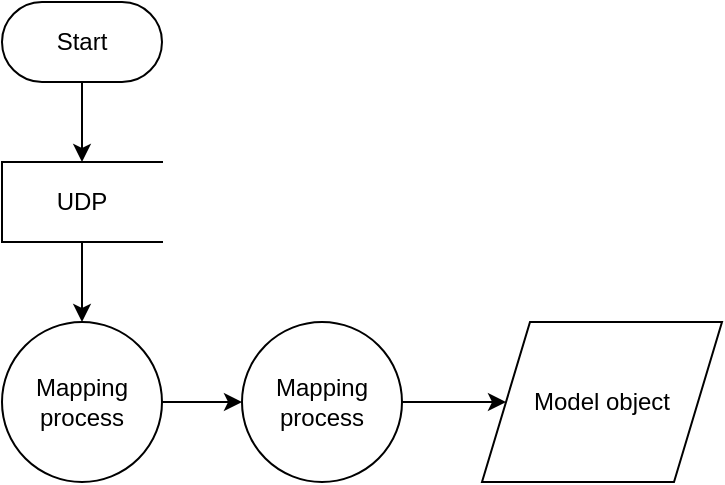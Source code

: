 <mxfile version="24.4.15" type="github">
  <diagram name="Page-1" id="2yp8IYSSfUjoqlpuzB5U">
    <mxGraphModel dx="1379" dy="769" grid="1" gridSize="10" guides="1" tooltips="1" connect="1" arrows="1" fold="1" page="1" pageScale="1" pageWidth="1100" pageHeight="850" math="0" shadow="0">
      <root>
        <mxCell id="0" />
        <mxCell id="1" parent="0" />
        <mxCell id="02HVVMSfSJ5NhsnOze_v-11" style="edgeStyle=orthogonalEdgeStyle;rounded=0;orthogonalLoop=1;jettySize=auto;html=1;" edge="1" parent="1" source="02HVVMSfSJ5NhsnOze_v-1" target="02HVVMSfSJ5NhsnOze_v-10">
          <mxGeometry relative="1" as="geometry" />
        </mxCell>
        <mxCell id="02HVVMSfSJ5NhsnOze_v-1" value="Start" style="html=1;dashed=0;whiteSpace=wrap;shape=mxgraph.dfd.start" vertex="1" parent="1">
          <mxGeometry x="80" y="160" width="80" height="40" as="geometry" />
        </mxCell>
        <mxCell id="02HVVMSfSJ5NhsnOze_v-7" style="edgeStyle=orthogonalEdgeStyle;rounded=0;orthogonalLoop=1;jettySize=auto;html=1;entryX=0;entryY=0.5;entryDx=0;entryDy=0;" edge="1" parent="1" source="02HVVMSfSJ5NhsnOze_v-3" target="02HVVMSfSJ5NhsnOze_v-15">
          <mxGeometry relative="1" as="geometry">
            <mxPoint x="240" y="357.5" as="targetPoint" />
          </mxGeometry>
        </mxCell>
        <mxCell id="02HVVMSfSJ5NhsnOze_v-3" value="Mapping process" style="shape=ellipse;html=1;dashed=0;whiteSpace=wrap;perimeter=ellipsePerimeter;" vertex="1" parent="1">
          <mxGeometry x="80" y="320" width="80" height="80" as="geometry" />
        </mxCell>
        <mxCell id="02HVVMSfSJ5NhsnOze_v-8" style="edgeStyle=orthogonalEdgeStyle;rounded=0;orthogonalLoop=1;jettySize=auto;html=1;entryX=0;entryY=0.5;entryDx=0;entryDy=0;exitX=1;exitY=0.5;exitDx=0;exitDy=0;" edge="1" parent="1" source="02HVVMSfSJ5NhsnOze_v-15" target="02HVVMSfSJ5NhsnOze_v-14">
          <mxGeometry relative="1" as="geometry">
            <mxPoint x="320" y="357.5" as="sourcePoint" />
            <mxPoint x="400" y="357.5" as="targetPoint" />
          </mxGeometry>
        </mxCell>
        <mxCell id="02HVVMSfSJ5NhsnOze_v-13" style="edgeStyle=orthogonalEdgeStyle;rounded=0;orthogonalLoop=1;jettySize=auto;html=1;entryX=0.5;entryY=0;entryDx=0;entryDy=0;" edge="1" parent="1" source="02HVVMSfSJ5NhsnOze_v-10" target="02HVVMSfSJ5NhsnOze_v-3">
          <mxGeometry relative="1" as="geometry" />
        </mxCell>
        <mxCell id="02HVVMSfSJ5NhsnOze_v-10" value="UDP" style="html=1;dashed=0;whiteSpace=wrap;shape=partialRectangle;right=0;" vertex="1" parent="1">
          <mxGeometry x="80" y="240" width="80" height="40" as="geometry" />
        </mxCell>
        <mxCell id="02HVVMSfSJ5NhsnOze_v-14" value="Model object" style="shape=parallelogram;perimeter=parallelogramPerimeter;whiteSpace=wrap;html=1;dashed=0;" vertex="1" parent="1">
          <mxGeometry x="320" y="320" width="120" height="80" as="geometry" />
        </mxCell>
        <mxCell id="02HVVMSfSJ5NhsnOze_v-15" value="Mapping process" style="shape=ellipse;html=1;dashed=0;whiteSpace=wrap;perimeter=ellipsePerimeter;" vertex="1" parent="1">
          <mxGeometry x="200" y="320" width="80" height="80" as="geometry" />
        </mxCell>
      </root>
    </mxGraphModel>
  </diagram>
</mxfile>
